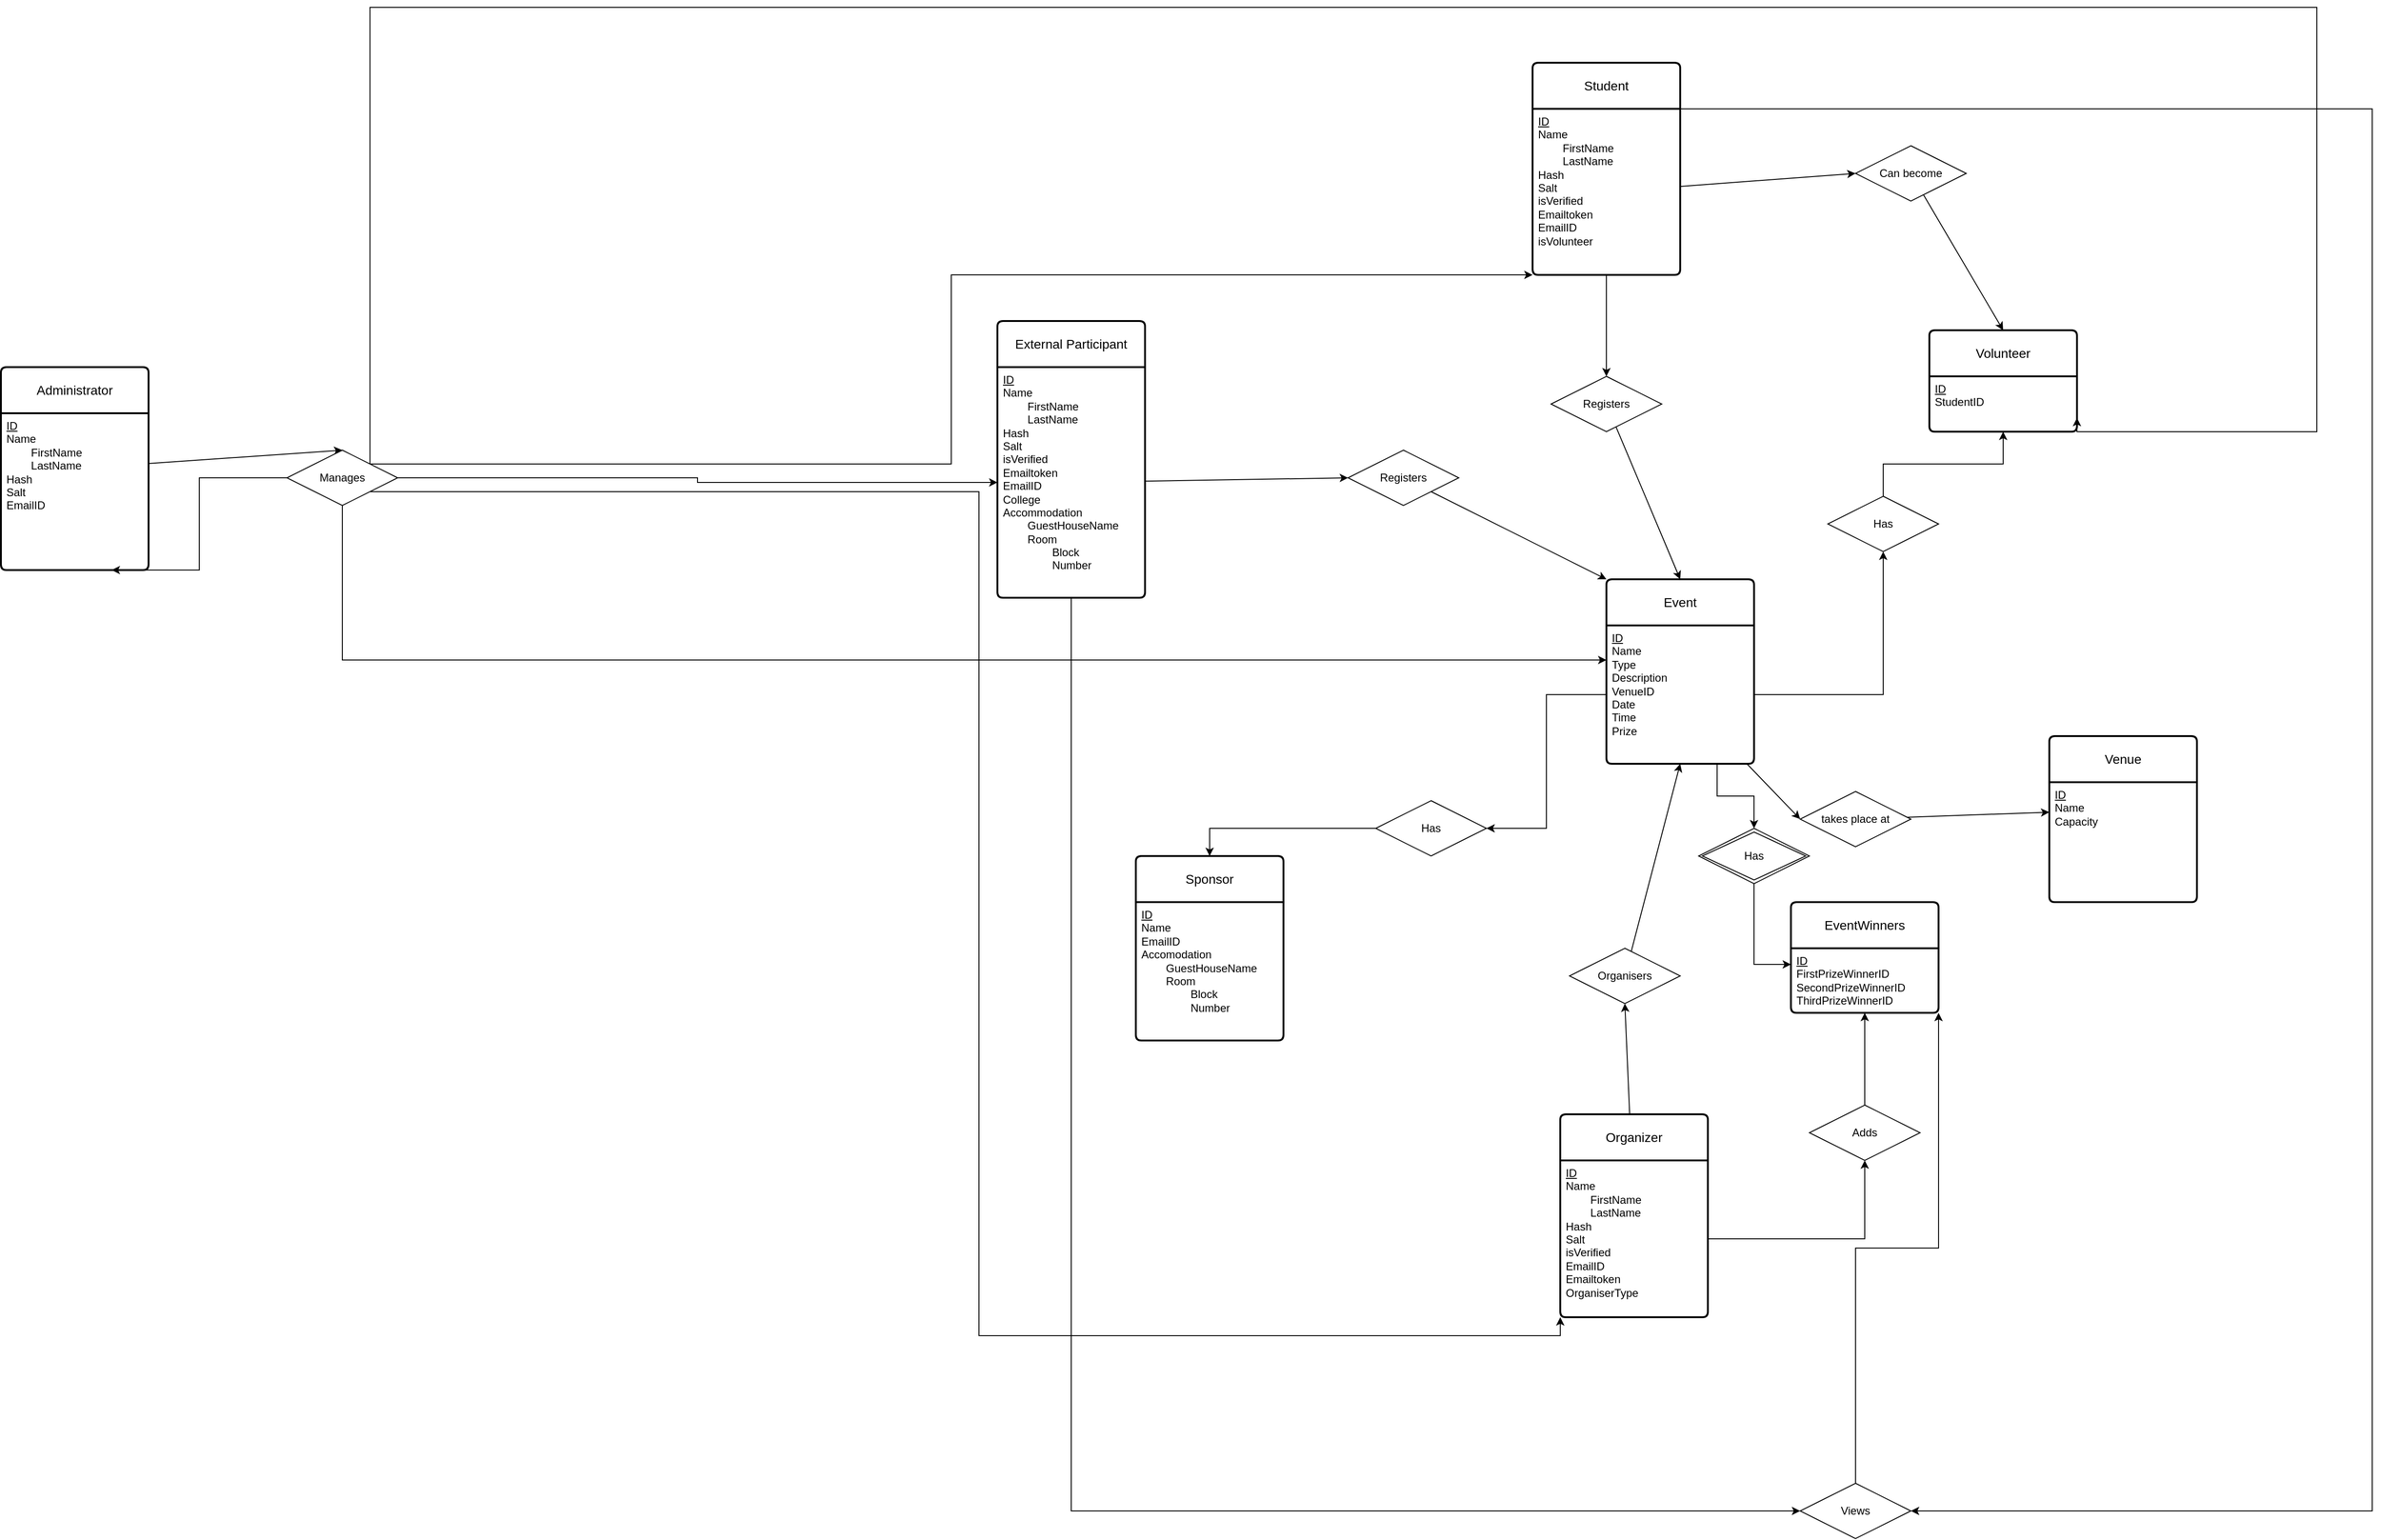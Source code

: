 <mxfile version="23.1.7" type="device">
  <diagram id="R2lEEEUBdFMjLlhIrx00" name="Page-1">
    <mxGraphModel dx="2834" dy="1651" grid="1" gridSize="10" guides="1" tooltips="1" connect="1" arrows="1" fold="1" page="1" pageScale="1" pageWidth="850" pageHeight="1100" math="0" shadow="0" extFonts="Permanent Marker^https://fonts.googleapis.com/css?family=Permanent+Marker">
      <root>
        <mxCell id="0" />
        <mxCell id="1" parent="0" />
        <mxCell id="I9zK1BQ6ey5MqA_tvKMg-1" value="Student" style="swimlane;childLayout=stackLayout;horizontal=1;startSize=50;horizontalStack=0;rounded=1;fontSize=14;fontStyle=0;strokeWidth=2;resizeParent=0;resizeLast=1;shadow=0;dashed=0;align=center;arcSize=4;whiteSpace=wrap;html=1;" parent="1" vertex="1">
          <mxGeometry x="620" y="-790" width="160" height="230" as="geometry" />
        </mxCell>
        <mxCell id="I9zK1BQ6ey5MqA_tvKMg-2" value="&lt;u&gt;ID&lt;/u&gt;&lt;br&gt;Name&lt;br&gt;&lt;span style=&quot;white-space: pre;&quot;&gt;&#x9;&lt;/span&gt;FirstName&lt;br&gt;&lt;span style=&quot;white-space: pre;&quot;&gt;&#x9;&lt;/span&gt;LastName&lt;br&gt;Hash&lt;br&gt;Salt&lt;br&gt;isVerified&lt;br&gt;Emailtoken&lt;br&gt;EmailID&lt;div&gt;isVolunteer&lt;br&gt;&lt;/div&gt;" style="align=left;strokeColor=none;fillColor=none;spacingLeft=4;fontSize=12;verticalAlign=top;resizable=0;rotatable=0;part=1;html=1;" parent="I9zK1BQ6ey5MqA_tvKMg-1" vertex="1">
          <mxGeometry y="50" width="160" height="180" as="geometry" />
        </mxCell>
        <mxCell id="I9zK1BQ6ey5MqA_tvKMg-3" style="edgeStyle=orthogonalEdgeStyle;rounded=0;orthogonalLoop=1;jettySize=auto;html=1;exitX=0.5;exitY=1;exitDx=0;exitDy=0;" parent="I9zK1BQ6ey5MqA_tvKMg-1" source="I9zK1BQ6ey5MqA_tvKMg-2" target="I9zK1BQ6ey5MqA_tvKMg-2" edge="1">
          <mxGeometry relative="1" as="geometry" />
        </mxCell>
        <mxCell id="I9zK1BQ6ey5MqA_tvKMg-4" value="External Participant" style="swimlane;childLayout=stackLayout;horizontal=1;startSize=50;horizontalStack=0;rounded=1;fontSize=14;fontStyle=0;strokeWidth=2;resizeParent=0;resizeLast=1;shadow=0;dashed=0;align=center;arcSize=4;whiteSpace=wrap;html=1;" parent="1" vertex="1">
          <mxGeometry x="40" y="-510" width="160" height="300" as="geometry" />
        </mxCell>
        <mxCell id="I9zK1BQ6ey5MqA_tvKMg-5" value="&lt;u&gt;ID&lt;/u&gt;&lt;br&gt;Name&lt;br&gt;&lt;span style=&quot;white-space: pre;&quot;&gt;&#x9;&lt;/span&gt;FirstName&lt;br&gt;&lt;span style=&quot;white-space: pre;&quot;&gt;&#x9;&lt;/span&gt;LastName&lt;br&gt;Hash &lt;br&gt;Salt&lt;br&gt;isVerified&lt;br&gt;Emailtoken&lt;br&gt;EmailID&lt;br&gt;College&lt;br&gt;Accommodation&lt;br&gt;&lt;span style=&quot;white-space: pre;&quot;&gt;&#x9;&lt;/span&gt;GuestHouseName&lt;br&gt;&lt;span style=&quot;white-space: pre;&quot;&gt;&#x9;&lt;/span&gt;Room&lt;br&gt;&lt;span style=&quot;white-space: pre;&quot;&gt;&#x9;&lt;/span&gt;&lt;span style=&quot;white-space: pre;&quot;&gt;&#x9;&lt;/span&gt;Block&lt;br&gt;&lt;span style=&quot;white-space: pre;&quot;&gt;&#x9;&lt;/span&gt;&lt;span style=&quot;white-space: pre;&quot;&gt;&#x9;&lt;/span&gt;Number" style="align=left;strokeColor=none;fillColor=none;spacingLeft=4;fontSize=12;verticalAlign=top;resizable=0;rotatable=0;part=1;html=1;" parent="I9zK1BQ6ey5MqA_tvKMg-4" vertex="1">
          <mxGeometry y="50" width="160" height="250" as="geometry" />
        </mxCell>
        <mxCell id="I9zK1BQ6ey5MqA_tvKMg-47" style="rounded=0;orthogonalLoop=1;jettySize=auto;html=1;entryX=0.5;entryY=1;entryDx=0;entryDy=0;" parent="1" source="I9zK1BQ6ey5MqA_tvKMg-6" target="I9zK1BQ6ey5MqA_tvKMg-45" edge="1">
          <mxGeometry relative="1" as="geometry" />
        </mxCell>
        <mxCell id="I9zK1BQ6ey5MqA_tvKMg-6" value="Organizer" style="swimlane;childLayout=stackLayout;horizontal=1;startSize=50;horizontalStack=0;rounded=1;fontSize=14;fontStyle=0;strokeWidth=2;resizeParent=0;resizeLast=1;shadow=0;dashed=0;align=center;arcSize=4;whiteSpace=wrap;html=1;" parent="1" vertex="1">
          <mxGeometry x="650" y="350" width="160" height="220" as="geometry" />
        </mxCell>
        <mxCell id="I9zK1BQ6ey5MqA_tvKMg-7" value="&lt;u&gt;ID&lt;br&gt;&lt;/u&gt;Name&lt;br&gt;&lt;span style=&quot;white-space: pre;&quot;&gt;&#x9;&lt;/span&gt;FirstName&lt;br&gt;&lt;span style=&quot;white-space: pre;&quot;&gt;&#x9;&lt;/span&gt;LastName&lt;br&gt;Hash&lt;br&gt;Salt&lt;br&gt;isVerified&lt;br&gt;EmailID&lt;br&gt;Emailtoken&lt;br&gt;OrganiserType&lt;div&gt;&lt;br&gt;&lt;/div&gt;" style="align=left;strokeColor=none;fillColor=none;spacingLeft=4;fontSize=12;verticalAlign=top;resizable=0;rotatable=0;part=1;html=1;" parent="I9zK1BQ6ey5MqA_tvKMg-6" vertex="1">
          <mxGeometry y="50" width="160" height="170" as="geometry" />
        </mxCell>
        <mxCell id="I9zK1BQ6ey5MqA_tvKMg-51" style="rounded=0;orthogonalLoop=1;jettySize=auto;html=1;entryX=0.5;entryY=0;entryDx=0;entryDy=0;" parent="1" source="I9zK1BQ6ey5MqA_tvKMg-8" target="I9zK1BQ6ey5MqA_tvKMg-50" edge="1">
          <mxGeometry relative="1" as="geometry" />
        </mxCell>
        <mxCell id="I9zK1BQ6ey5MqA_tvKMg-8" value="Administrator" style="swimlane;childLayout=stackLayout;horizontal=1;startSize=50;horizontalStack=0;rounded=1;fontSize=14;fontStyle=0;strokeWidth=2;resizeParent=0;resizeLast=1;shadow=0;dashed=0;align=center;arcSize=4;whiteSpace=wrap;html=1;" parent="1" vertex="1">
          <mxGeometry x="-1040" y="-460" width="160" height="220" as="geometry" />
        </mxCell>
        <mxCell id="I9zK1BQ6ey5MqA_tvKMg-9" value="&lt;u&gt;ID&lt;/u&gt;&lt;br&gt;Name&lt;br&gt;&lt;span style=&quot;white-space: pre;&quot;&gt;&#x9;&lt;/span&gt;FirstName&lt;br&gt;&lt;span style=&quot;white-space: pre;&quot;&gt;&#x9;&lt;/span&gt;LastName&lt;div&gt;Hash&lt;/div&gt;&lt;div&gt;Salt&lt;/div&gt;&lt;div&gt;EmailID&lt;br&gt;&lt;/div&gt;" style="align=left;strokeColor=none;fillColor=none;spacingLeft=4;fontSize=12;verticalAlign=top;resizable=0;rotatable=0;part=1;html=1;" parent="I9zK1BQ6ey5MqA_tvKMg-8" vertex="1">
          <mxGeometry y="50" width="160" height="170" as="geometry" />
        </mxCell>
        <mxCell id="I9zK1BQ6ey5MqA_tvKMg-10" value="Sponsor" style="swimlane;childLayout=stackLayout;horizontal=1;startSize=50;horizontalStack=0;rounded=1;fontSize=14;fontStyle=0;strokeWidth=2;resizeParent=0;resizeLast=1;shadow=0;dashed=0;align=center;arcSize=4;whiteSpace=wrap;html=1;" parent="1" vertex="1">
          <mxGeometry x="190" y="70" width="160" height="200" as="geometry" />
        </mxCell>
        <mxCell id="I9zK1BQ6ey5MqA_tvKMg-11" value="&lt;u&gt;ID&lt;/u&gt;&lt;br&gt;Name&lt;br&gt;EmailID&lt;br&gt;Accomodation&lt;br&gt;&lt;span style=&quot;white-space: pre;&quot;&gt;&#x9;&lt;/span&gt;GuestHouseName&lt;br&gt;&lt;span style=&quot;white-space: pre;&quot;&gt;&#x9;&lt;/span&gt;Room&lt;br&gt;&lt;span style=&quot;white-space: pre;&quot;&gt;&#x9;&lt;/span&gt;&lt;span style=&quot;white-space: pre;&quot;&gt;&#x9;&lt;/span&gt;Block&lt;br&gt;&lt;span style=&quot;white-space: pre;&quot;&gt;&#x9;&lt;/span&gt;&lt;span style=&quot;white-space: pre;&quot;&gt;&#x9;&lt;/span&gt;Number" style="align=left;strokeColor=none;fillColor=none;spacingLeft=4;fontSize=12;verticalAlign=top;resizable=0;rotatable=0;part=1;html=1;" parent="I9zK1BQ6ey5MqA_tvKMg-10" vertex="1">
          <mxGeometry y="50" width="160" height="150" as="geometry" />
        </mxCell>
        <mxCell id="I9zK1BQ6ey5MqA_tvKMg-12" value="Volunteer" style="swimlane;childLayout=stackLayout;horizontal=1;startSize=50;horizontalStack=0;rounded=1;fontSize=14;fontStyle=0;strokeWidth=2;resizeParent=0;resizeLast=1;shadow=0;dashed=0;align=center;arcSize=4;whiteSpace=wrap;html=1;" parent="1" vertex="1">
          <mxGeometry x="1050" y="-500" width="160" height="110" as="geometry" />
        </mxCell>
        <mxCell id="I9zK1BQ6ey5MqA_tvKMg-13" value="&lt;u&gt;ID&lt;/u&gt;&lt;br&gt;StudentID" style="align=left;strokeColor=none;fillColor=none;spacingLeft=4;fontSize=12;verticalAlign=top;resizable=0;rotatable=0;part=1;html=1;" parent="I9zK1BQ6ey5MqA_tvKMg-12" vertex="1">
          <mxGeometry y="50" width="160" height="60" as="geometry" />
        </mxCell>
        <mxCell id="I9zK1BQ6ey5MqA_tvKMg-14" value="Event" style="swimlane;childLayout=stackLayout;horizontal=1;startSize=50;horizontalStack=0;rounded=1;fontSize=14;fontStyle=0;strokeWidth=2;resizeParent=0;resizeLast=1;shadow=0;dashed=0;align=center;arcSize=4;whiteSpace=wrap;html=1;" parent="1" vertex="1">
          <mxGeometry x="700" y="-230" width="160" height="200" as="geometry" />
        </mxCell>
        <mxCell id="I9zK1BQ6ey5MqA_tvKMg-15" value="&lt;u&gt;ID&lt;/u&gt;&lt;br&gt;Name&lt;br&gt;Type&lt;br&gt;Description&lt;br&gt;VenueID&lt;br&gt;Date&lt;br&gt;Time&lt;br&gt;Prize" style="align=left;strokeColor=none;fillColor=none;spacingLeft=4;fontSize=12;verticalAlign=top;resizable=0;rotatable=0;part=1;html=1;" parent="I9zK1BQ6ey5MqA_tvKMg-14" vertex="1">
          <mxGeometry y="50" width="160" height="150" as="geometry" />
        </mxCell>
        <mxCell id="I9zK1BQ6ey5MqA_tvKMg-16" value="Venue" style="swimlane;childLayout=stackLayout;horizontal=1;startSize=50;horizontalStack=0;rounded=1;fontSize=14;fontStyle=0;strokeWidth=2;resizeParent=0;resizeLast=1;shadow=0;dashed=0;align=center;arcSize=4;whiteSpace=wrap;html=1;" parent="1" vertex="1">
          <mxGeometry x="1180" y="-60" width="160" height="180" as="geometry" />
        </mxCell>
        <mxCell id="I9zK1BQ6ey5MqA_tvKMg-17" value="&lt;u&gt;ID&lt;/u&gt;&lt;br&gt;Name&lt;br&gt;Capacity&lt;span style=&quot;white-space: pre;&quot;&gt;&lt;br&gt;&lt;/span&gt;" style="align=left;strokeColor=none;fillColor=none;spacingLeft=4;fontSize=12;verticalAlign=top;resizable=0;rotatable=0;part=1;html=1;" parent="I9zK1BQ6ey5MqA_tvKMg-16" vertex="1">
          <mxGeometry y="50" width="160" height="130" as="geometry" />
        </mxCell>
        <mxCell id="I9zK1BQ6ey5MqA_tvKMg-22" style="rounded=0;orthogonalLoop=1;jettySize=auto;html=1;entryX=0.5;entryY=0;entryDx=0;entryDy=0;" parent="1" source="I9zK1BQ6ey5MqA_tvKMg-20" target="I9zK1BQ6ey5MqA_tvKMg-14" edge="1">
          <mxGeometry relative="1" as="geometry" />
        </mxCell>
        <mxCell id="I9zK1BQ6ey5MqA_tvKMg-20" value="Registers" style="shape=rhombus;perimeter=rhombusPerimeter;whiteSpace=wrap;html=1;align=center;" parent="1" vertex="1">
          <mxGeometry x="640" y="-450" width="120" height="60" as="geometry" />
        </mxCell>
        <mxCell id="I9zK1BQ6ey5MqA_tvKMg-21" style="edgeStyle=orthogonalEdgeStyle;rounded=0;orthogonalLoop=1;jettySize=auto;html=1;" parent="1" source="I9zK1BQ6ey5MqA_tvKMg-2" target="I9zK1BQ6ey5MqA_tvKMg-20" edge="1">
          <mxGeometry relative="1" as="geometry" />
        </mxCell>
        <mxCell id="I9zK1BQ6ey5MqA_tvKMg-25" style="rounded=0;orthogonalLoop=1;jettySize=auto;html=1;entryX=0;entryY=0;entryDx=0;entryDy=0;" parent="1" source="I9zK1BQ6ey5MqA_tvKMg-23" target="I9zK1BQ6ey5MqA_tvKMg-14" edge="1">
          <mxGeometry relative="1" as="geometry" />
        </mxCell>
        <mxCell id="I9zK1BQ6ey5MqA_tvKMg-23" value="Registers" style="shape=rhombus;perimeter=rhombusPerimeter;whiteSpace=wrap;html=1;align=center;" parent="1" vertex="1">
          <mxGeometry x="420" y="-370" width="120" height="60" as="geometry" />
        </mxCell>
        <mxCell id="I9zK1BQ6ey5MqA_tvKMg-24" style="rounded=0;orthogonalLoop=1;jettySize=auto;html=1;entryX=0;entryY=0.5;entryDx=0;entryDy=0;" parent="1" source="I9zK1BQ6ey5MqA_tvKMg-5" target="I9zK1BQ6ey5MqA_tvKMg-23" edge="1">
          <mxGeometry relative="1" as="geometry" />
        </mxCell>
        <mxCell id="I9zK1BQ6ey5MqA_tvKMg-28" style="rounded=0;orthogonalLoop=1;jettySize=auto;html=1;entryX=0.5;entryY=0;entryDx=0;entryDy=0;" parent="1" source="I9zK1BQ6ey5MqA_tvKMg-26" target="I9zK1BQ6ey5MqA_tvKMg-12" edge="1">
          <mxGeometry relative="1" as="geometry" />
        </mxCell>
        <mxCell id="I9zK1BQ6ey5MqA_tvKMg-26" value="Can become" style="shape=rhombus;perimeter=rhombusPerimeter;whiteSpace=wrap;html=1;align=center;" parent="1" vertex="1">
          <mxGeometry x="970" y="-700" width="120" height="60" as="geometry" />
        </mxCell>
        <mxCell id="I9zK1BQ6ey5MqA_tvKMg-27" style="rounded=0;orthogonalLoop=1;jettySize=auto;html=1;entryX=0;entryY=0.5;entryDx=0;entryDy=0;" parent="1" source="I9zK1BQ6ey5MqA_tvKMg-2" target="I9zK1BQ6ey5MqA_tvKMg-26" edge="1">
          <mxGeometry relative="1" as="geometry" />
        </mxCell>
        <mxCell id="I9zK1BQ6ey5MqA_tvKMg-32" style="edgeStyle=orthogonalEdgeStyle;rounded=0;orthogonalLoop=1;jettySize=auto;html=1;entryX=0.5;entryY=1;entryDx=0;entryDy=0;" parent="1" source="I9zK1BQ6ey5MqA_tvKMg-29" target="I9zK1BQ6ey5MqA_tvKMg-13" edge="1">
          <mxGeometry relative="1" as="geometry" />
        </mxCell>
        <mxCell id="I9zK1BQ6ey5MqA_tvKMg-29" value="Has" style="shape=rhombus;perimeter=rhombusPerimeter;whiteSpace=wrap;html=1;align=center;" parent="1" vertex="1">
          <mxGeometry x="940" y="-320" width="120" height="60" as="geometry" />
        </mxCell>
        <mxCell id="I9zK1BQ6ey5MqA_tvKMg-31" style="edgeStyle=orthogonalEdgeStyle;rounded=0;orthogonalLoop=1;jettySize=auto;html=1;entryX=0.5;entryY=1;entryDx=0;entryDy=0;" parent="1" source="I9zK1BQ6ey5MqA_tvKMg-15" target="I9zK1BQ6ey5MqA_tvKMg-29" edge="1">
          <mxGeometry relative="1" as="geometry" />
        </mxCell>
        <mxCell id="I9zK1BQ6ey5MqA_tvKMg-37" style="rounded=0;orthogonalLoop=1;jettySize=auto;html=1;entryX=0;entryY=0.25;entryDx=0;entryDy=0;" parent="1" source="I9zK1BQ6ey5MqA_tvKMg-33" target="I9zK1BQ6ey5MqA_tvKMg-17" edge="1">
          <mxGeometry relative="1" as="geometry" />
        </mxCell>
        <mxCell id="I9zK1BQ6ey5MqA_tvKMg-33" value="takes place at" style="shape=rhombus;perimeter=rhombusPerimeter;whiteSpace=wrap;html=1;align=center;" parent="1" vertex="1">
          <mxGeometry x="910" width="120" height="60" as="geometry" />
        </mxCell>
        <mxCell id="I9zK1BQ6ey5MqA_tvKMg-36" style="rounded=0;orthogonalLoop=1;jettySize=auto;html=1;entryX=0;entryY=0.5;entryDx=0;entryDy=0;" parent="1" source="I9zK1BQ6ey5MqA_tvKMg-15" target="I9zK1BQ6ey5MqA_tvKMg-33" edge="1">
          <mxGeometry relative="1" as="geometry" />
        </mxCell>
        <mxCell id="I9zK1BQ6ey5MqA_tvKMg-44" style="edgeStyle=orthogonalEdgeStyle;rounded=0;orthogonalLoop=1;jettySize=auto;html=1;entryX=0.5;entryY=0;entryDx=0;entryDy=0;" parent="1" source="I9zK1BQ6ey5MqA_tvKMg-42" target="I9zK1BQ6ey5MqA_tvKMg-10" edge="1">
          <mxGeometry relative="1" as="geometry" />
        </mxCell>
        <mxCell id="I9zK1BQ6ey5MqA_tvKMg-42" value="Has" style="shape=rhombus;perimeter=rhombusPerimeter;whiteSpace=wrap;html=1;align=center;" parent="1" vertex="1">
          <mxGeometry x="450" y="10" width="120" height="60" as="geometry" />
        </mxCell>
        <mxCell id="I9zK1BQ6ey5MqA_tvKMg-43" style="edgeStyle=orthogonalEdgeStyle;rounded=0;orthogonalLoop=1;jettySize=auto;html=1;entryX=1;entryY=0.5;entryDx=0;entryDy=0;" parent="1" source="I9zK1BQ6ey5MqA_tvKMg-15" target="I9zK1BQ6ey5MqA_tvKMg-42" edge="1">
          <mxGeometry relative="1" as="geometry" />
        </mxCell>
        <mxCell id="I9zK1BQ6ey5MqA_tvKMg-48" style="rounded=0;orthogonalLoop=1;jettySize=auto;html=1;entryX=0.5;entryY=1;entryDx=0;entryDy=0;" parent="1" source="I9zK1BQ6ey5MqA_tvKMg-45" target="I9zK1BQ6ey5MqA_tvKMg-15" edge="1">
          <mxGeometry relative="1" as="geometry" />
        </mxCell>
        <mxCell id="I9zK1BQ6ey5MqA_tvKMg-45" value="Organisers" style="shape=rhombus;perimeter=rhombusPerimeter;whiteSpace=wrap;html=1;align=center;" parent="1" vertex="1">
          <mxGeometry x="660" y="170" width="120" height="60" as="geometry" />
        </mxCell>
        <mxCell id="I9zK1BQ6ey5MqA_tvKMg-53" style="edgeStyle=elbowEdgeStyle;rounded=0;orthogonalLoop=1;jettySize=auto;html=1;exitX=1;exitY=0;exitDx=0;exitDy=0;entryX=0;entryY=1;entryDx=0;entryDy=0;" parent="1" source="I9zK1BQ6ey5MqA_tvKMg-50" target="I9zK1BQ6ey5MqA_tvKMg-2" edge="1">
          <mxGeometry relative="1" as="geometry" />
        </mxCell>
        <mxCell id="I9zK1BQ6ey5MqA_tvKMg-54" style="edgeStyle=orthogonalEdgeStyle;rounded=0;orthogonalLoop=1;jettySize=auto;html=1;entryX=0;entryY=0.5;entryDx=0;entryDy=0;" parent="1" source="I9zK1BQ6ey5MqA_tvKMg-50" target="I9zK1BQ6ey5MqA_tvKMg-5" edge="1">
          <mxGeometry relative="1" as="geometry" />
        </mxCell>
        <mxCell id="I9zK1BQ6ey5MqA_tvKMg-55" style="rounded=0;orthogonalLoop=1;jettySize=auto;html=1;exitX=1;exitY=1;exitDx=0;exitDy=0;entryX=0;entryY=1;entryDx=0;entryDy=0;edgeStyle=orthogonalEdgeStyle;" parent="1" source="I9zK1BQ6ey5MqA_tvKMg-50" target="I9zK1BQ6ey5MqA_tvKMg-7" edge="1">
          <mxGeometry relative="1" as="geometry" />
        </mxCell>
        <mxCell id="I9zK1BQ6ey5MqA_tvKMg-56" style="edgeStyle=orthogonalEdgeStyle;rounded=0;orthogonalLoop=1;jettySize=auto;html=1;exitX=1;exitY=0;exitDx=0;exitDy=0;entryX=1;entryY=0.75;entryDx=0;entryDy=0;" parent="1" source="I9zK1BQ6ey5MqA_tvKMg-50" target="I9zK1BQ6ey5MqA_tvKMg-13" edge="1">
          <mxGeometry relative="1" as="geometry">
            <Array as="points">
              <mxPoint x="-640" y="-850" />
              <mxPoint x="1470" y="-850" />
              <mxPoint x="1470" y="-390" />
              <mxPoint x="1210" y="-390" />
            </Array>
          </mxGeometry>
        </mxCell>
        <mxCell id="I9zK1BQ6ey5MqA_tvKMg-57" style="edgeStyle=elbowEdgeStyle;rounded=0;orthogonalLoop=1;jettySize=auto;html=1;entryX=0.75;entryY=1;entryDx=0;entryDy=0;" parent="1" source="I9zK1BQ6ey5MqA_tvKMg-50" target="I9zK1BQ6ey5MqA_tvKMg-9" edge="1">
          <mxGeometry relative="1" as="geometry" />
        </mxCell>
        <mxCell id="Cl94cRIiP_aAc3fohj1B-9" style="edgeStyle=orthogonalEdgeStyle;rounded=0;orthogonalLoop=1;jettySize=auto;html=1;exitX=0.5;exitY=1;exitDx=0;exitDy=0;entryX=0;entryY=0.25;entryDx=0;entryDy=0;" edge="1" parent="1" source="I9zK1BQ6ey5MqA_tvKMg-50" target="I9zK1BQ6ey5MqA_tvKMg-15">
          <mxGeometry relative="1" as="geometry" />
        </mxCell>
        <mxCell id="I9zK1BQ6ey5MqA_tvKMg-50" value="Manages" style="shape=rhombus;perimeter=rhombusPerimeter;whiteSpace=wrap;html=1;align=center;" parent="1" vertex="1">
          <mxGeometry x="-730" y="-370" width="120" height="60" as="geometry" />
        </mxCell>
        <mxCell id="Cl94cRIiP_aAc3fohj1B-1" value="EventWinners" style="swimlane;childLayout=stackLayout;horizontal=1;startSize=50;horizontalStack=0;rounded=1;fontSize=14;fontStyle=0;strokeWidth=2;resizeParent=0;resizeLast=1;shadow=0;dashed=0;align=center;arcSize=4;whiteSpace=wrap;html=1;" vertex="1" parent="1">
          <mxGeometry x="900" y="120" width="160" height="120" as="geometry" />
        </mxCell>
        <mxCell id="Cl94cRIiP_aAc3fohj1B-2" value="&lt;u&gt;ID&lt;/u&gt;&lt;br&gt;FirstPrizeWinnerID&lt;br&gt;SecondPrizeWinnerID&lt;br&gt;ThirdPrizeWinnerID" style="align=left;strokeColor=none;fillColor=none;spacingLeft=4;fontSize=12;verticalAlign=top;resizable=0;rotatable=0;part=1;html=1;" vertex="1" parent="Cl94cRIiP_aAc3fohj1B-1">
          <mxGeometry y="50" width="160" height="70" as="geometry" />
        </mxCell>
        <mxCell id="Cl94cRIiP_aAc3fohj1B-5" style="edgeStyle=orthogonalEdgeStyle;rounded=0;orthogonalLoop=1;jettySize=auto;html=1;entryX=0;entryY=0.25;entryDx=0;entryDy=0;" edge="1" parent="1" source="Cl94cRIiP_aAc3fohj1B-3" target="Cl94cRIiP_aAc3fohj1B-2">
          <mxGeometry relative="1" as="geometry" />
        </mxCell>
        <mxCell id="Cl94cRIiP_aAc3fohj1B-3" value="Has" style="shape=rhombus;double=1;perimeter=rhombusPerimeter;whiteSpace=wrap;html=1;align=center;" vertex="1" parent="1">
          <mxGeometry x="800" y="40" width="120" height="60" as="geometry" />
        </mxCell>
        <mxCell id="Cl94cRIiP_aAc3fohj1B-4" style="edgeStyle=orthogonalEdgeStyle;rounded=0;orthogonalLoop=1;jettySize=auto;html=1;exitX=0.75;exitY=1;exitDx=0;exitDy=0;entryX=0.5;entryY=0;entryDx=0;entryDy=0;" edge="1" parent="1" source="I9zK1BQ6ey5MqA_tvKMg-15" target="Cl94cRIiP_aAc3fohj1B-3">
          <mxGeometry relative="1" as="geometry" />
        </mxCell>
        <mxCell id="Cl94cRIiP_aAc3fohj1B-8" style="edgeStyle=orthogonalEdgeStyle;rounded=0;orthogonalLoop=1;jettySize=auto;html=1;entryX=0.5;entryY=1;entryDx=0;entryDy=0;" edge="1" parent="1" source="Cl94cRIiP_aAc3fohj1B-6" target="Cl94cRIiP_aAc3fohj1B-2">
          <mxGeometry relative="1" as="geometry" />
        </mxCell>
        <mxCell id="Cl94cRIiP_aAc3fohj1B-6" value="Adds" style="shape=rhombus;perimeter=rhombusPerimeter;whiteSpace=wrap;html=1;align=center;" vertex="1" parent="1">
          <mxGeometry x="920" y="340" width="120" height="60" as="geometry" />
        </mxCell>
        <mxCell id="Cl94cRIiP_aAc3fohj1B-7" style="edgeStyle=orthogonalEdgeStyle;rounded=0;orthogonalLoop=1;jettySize=auto;html=1;entryX=0.5;entryY=1;entryDx=0;entryDy=0;" edge="1" parent="1" source="I9zK1BQ6ey5MqA_tvKMg-7" target="Cl94cRIiP_aAc3fohj1B-6">
          <mxGeometry relative="1" as="geometry" />
        </mxCell>
        <mxCell id="Cl94cRIiP_aAc3fohj1B-12" style="edgeStyle=orthogonalEdgeStyle;rounded=0;orthogonalLoop=1;jettySize=auto;html=1;entryX=1;entryY=1;entryDx=0;entryDy=0;" edge="1" parent="1" source="Cl94cRIiP_aAc3fohj1B-10" target="Cl94cRIiP_aAc3fohj1B-2">
          <mxGeometry relative="1" as="geometry" />
        </mxCell>
        <mxCell id="Cl94cRIiP_aAc3fohj1B-10" value="Views" style="shape=rhombus;perimeter=rhombusPerimeter;whiteSpace=wrap;html=1;align=center;" vertex="1" parent="1">
          <mxGeometry x="910" y="750" width="120" height="60" as="geometry" />
        </mxCell>
        <mxCell id="Cl94cRIiP_aAc3fohj1B-11" style="edgeStyle=orthogonalEdgeStyle;rounded=0;orthogonalLoop=1;jettySize=auto;html=1;exitX=0.5;exitY=1;exitDx=0;exitDy=0;entryX=0;entryY=0.5;entryDx=0;entryDy=0;" edge="1" parent="1" source="I9zK1BQ6ey5MqA_tvKMg-5" target="Cl94cRIiP_aAc3fohj1B-10">
          <mxGeometry relative="1" as="geometry" />
        </mxCell>
        <mxCell id="Cl94cRIiP_aAc3fohj1B-14" style="edgeStyle=elbowEdgeStyle;rounded=0;orthogonalLoop=1;jettySize=auto;html=1;exitX=1;exitY=0;exitDx=0;exitDy=0;entryX=1;entryY=0.5;entryDx=0;entryDy=0;" edge="1" parent="1" source="I9zK1BQ6ey5MqA_tvKMg-2" target="Cl94cRIiP_aAc3fohj1B-10">
          <mxGeometry relative="1" as="geometry">
            <Array as="points">
              <mxPoint x="1530" y="60" />
            </Array>
          </mxGeometry>
        </mxCell>
      </root>
    </mxGraphModel>
  </diagram>
</mxfile>
